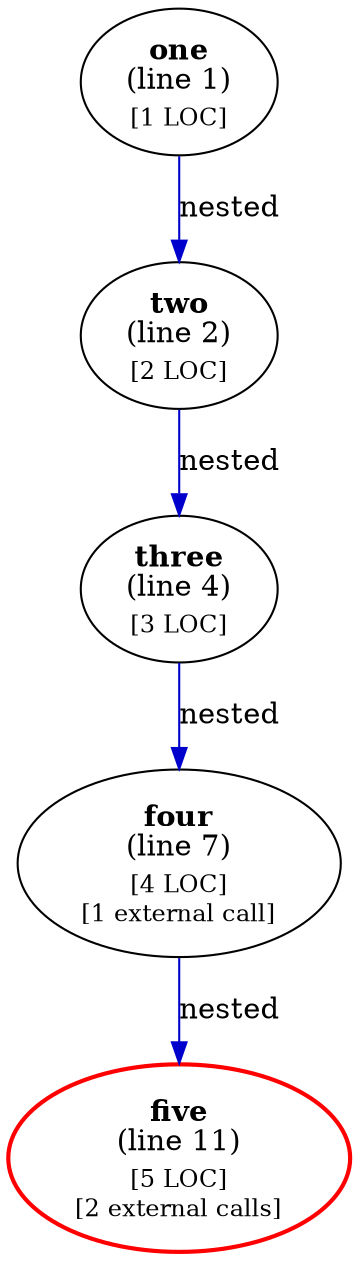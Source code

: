 digraph g {
"five" [label=<<b>five</b><br/>(line 11)<br/><sub>[5 LOC]</sub><br/><sub>[2 external calls]</sub>>,color=red,penwidth=2]
"four" [label=<<b>four</b><br/>(line 7)<br/><sub>[4 LOC]</sub><br/><sub>[1 external call]</sub>>]
"four" -> "five" [label=nested,color=blue3]
"one" [label=<<b>one</b><br/>(line 1)<br/><sub>[1 LOC]</sub>>]
"one" -> "two" [label=nested,color=blue3]
"three" [label=<<b>three</b><br/>(line 4)<br/><sub>[3 LOC]</sub>>]
"three" -> "four" [label=nested,color=blue3]
"two" [label=<<b>two</b><br/>(line 2)<br/><sub>[2 LOC]</sub>>]
"two" -> "three" [label=nested,color=blue3]
}

